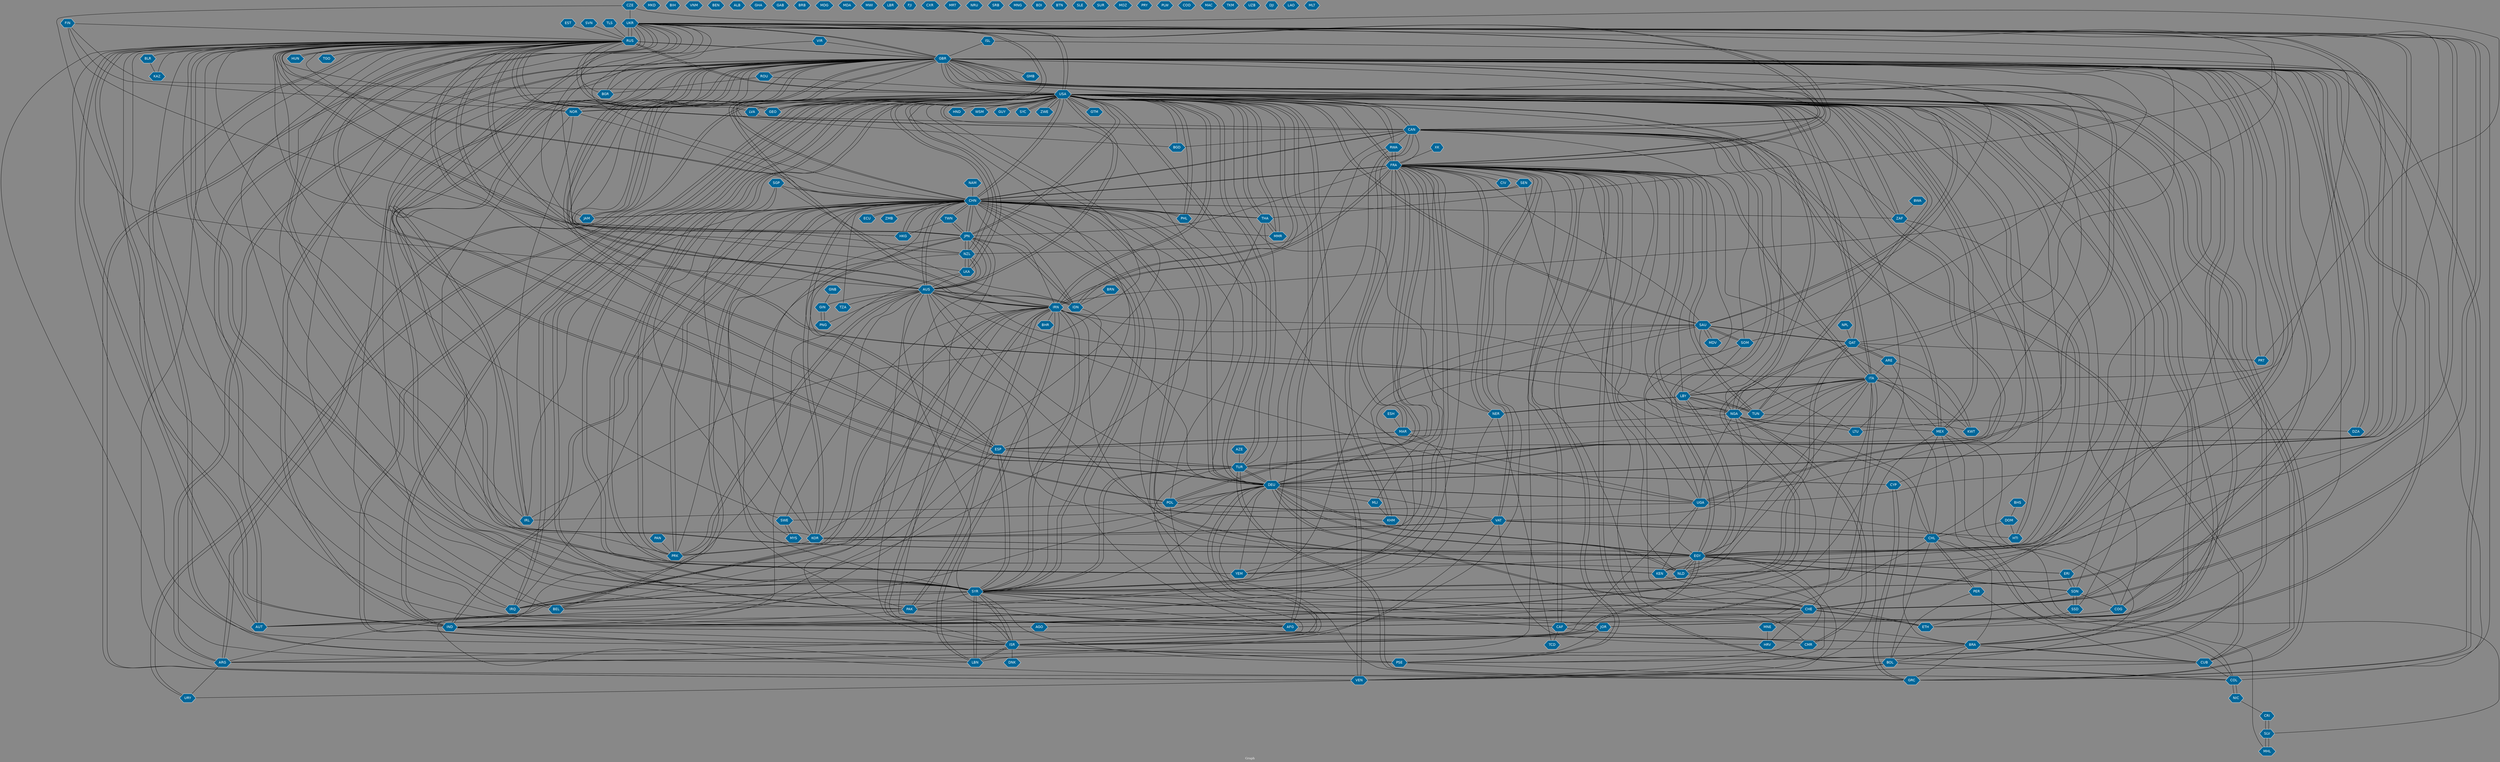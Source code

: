 // Countries together in item graph
graph {
	graph [bgcolor="#888888" fontcolor=white fontsize=12 label="Graph" outputorder=edgesfirst overlap=prism]
	node [color=white fillcolor="#006699" fontcolor=white fontname=Helvetica shape=hexagon style=filled]
	edge [arrowhead=open color=black fontcolor=white fontname=Courier fontsize=12]
		UKR [label=UKR]
		RUS [label=RUS]
		GBR [label=GBR]
		USA [label=USA]
		IRN [label=IRN]
		ZAF [label=ZAF]
		VAT [label=VAT]
		LBN [label=LBN]
		ARG [label=ARG]
		CHE [label=CHE]
		SYR [label=SYR]
		CHN [label=CHN]
		DZA [label=DZA]
		PRK [label=PRK]
		AUS [label=AUS]
		IRL [label=IRL]
		ESP [label=ESP]
		VEN [label=VEN]
		IND [label=IND]
		FRA [label=FRA]
		THA [label=THA]
		CMR [label=CMR]
		NGA [label=NGA]
		JPN [label=JPN]
		KWT [label=KWT]
		ARE [label=ARE]
		YEM [label=YEM]
		BEL [label=BEL]
		ZWE [label=ZWE]
		ITA [label=ITA]
		PHL [label=PHL]
		NOR [label=NOR]
		SLV [label=SLV]
		DEU [label=DEU]
		UGA [label=UGA]
		SDN [label=SDN]
		EGY [label=EGY]
		ERI [label=ERI]
		IRQ [label=IRQ]
		MLI [label=MLI]
		MDV [label=MDV]
		SOM [label=SOM]
		MEX [label=MEX]
		PSE [label=PSE]
		ISR [label=ISR]
		TUR [label=TUR]
		PAK [label=PAK]
		MYS [label=MYS]
		KEN [label=KEN]
		TUN [label=TUN]
		MKD [label=MKD]
		CAF [label=CAF]
		IDN [label=IDN]
		COL [label=COL]
		ETH [label=ETH]
		GRC [label=GRC]
		NPL [label=NPL]
		AUT [label=AUT]
		MHL [label=MHL]
		AFG [label=AFG]
		CHL [label=CHL]
		LBY [label=LBY]
		NER [label=NER]
		QAT [label=QAT]
		DNK [label=DNK]
		BIH [label=BIH]
		CUB [label=CUB]
		BRA [label=BRA]
		JOR [label=JOR]
		CAN [label=CAN]
		HTI [label=HTI]
		VNM [label=VNM]
		COG [label=COG]
		EST [label=EST]
		KOR [label=KOR]
		SSD [label=SSD]
		GEO [label=GEO]
		CYP [label=CYP]
		RWA [label=RWA]
		LKA [label=LKA]
		PER [label=PER]
		BEN [label=BEN]
		NLD [label=NLD]
		JAM [label=JAM]
		BGD [label=BGD]
		ALB [label=ALB]
		LTU [label=LTU]
		KHM [label=KHM]
		PNG [label=PNG]
		GHA [label=GHA]
		ECU [label=ECU]
		POL [label=POL]
		HKG [label=HKG]
		CRI [label=CRI]
		SWE [label=SWE]
		GAB [label=GAB]
		BHR [label=BHR]
		BRB [label=BRB]
		MDG [label=MDG]
		PAN [label=PAN]
		MAR [label=MAR]
		XK [label=XK]
		TWN [label=TWN]
		GMB [label=GMB]
		MDA [label=MDA]
		BOL [label=BOL]
		PRT [label=PRT]
		MWI [label=MWI]
		GTM [label=GTM]
		LBR [label=LBR]
		SGP [label=SGP]
		SVN [label=SVN]
		HUN [label=HUN]
		SAU [label=SAU]
		URY [label=URY]
		MMR [label=MMR]
		GIN [label=GIN]
		ROU [label=ROU]
		BGR [label=BGR]
		CZE [label=CZE]
		FJI [label=FJI]
		ZMB [label=ZMB]
		"CXR " [label="CXR "]
		TZA [label=TZA]
		VIR [label=VIR]
		FIN [label=FIN]
		NZL [label=NZL]
		TCD [label=TCD]
		SEN [label=SEN]
		MRT [label=MRT]
		ISL [label=ISL]
		HND [label=HND]
		WSM [label=WSM]
		NRU [label=NRU]
		CIV [label=CIV]
		AZE [label=AZE]
		SRB [label=SRB]
		GUY [label=GUY]
		MNG [label=MNG]
		TLS [label=TLS]
		DOM [label=DOM]
		BDI [label=BDI]
		KAZ [label=KAZ]
		BRN [label=BRN]
		TGO [label=TGO]
		BHS [label=BHS]
		BTN [label=BTN]
		SLE [label=SLE]
		SUR [label=SUR]
		ESH [label=ESH]
		NIC [label=NIC]
		HRV [label=HRV]
		MOZ [label=MOZ]
		PRY [label=PRY]
		PLW [label=PLW]
		BLR [label=BLR]
		SYC [label=SYC]
		NAM [label=NAM]
		BWA [label=BWA]
		MNE [label=MNE]
		COD [label=COD]
		LVA [label=LVA]
		GNB [label=GNB]
		MAC [label=MAC]
		TKM [label=TKM]
		UZB [label=UZB]
		AGO [label=AGO]
		DJI [label=DJI]
		LAO [label=LAO]
		MLT [label=MLT]
			CHL -- ITA [weight=1]
			UGA -- USA [weight=7]
			TUN -- IRN [weight=1]
			HKG -- GBR [weight=1]
			USA -- CYP [weight=1]
			GRC -- USA [weight=1]
			FRA -- IRN [weight=3]
			DEU -- POL [weight=1]
			CHN -- IRQ [weight=1]
			AFG -- RUS [weight=2]
			THA -- USA [weight=1]
			NER -- IND [weight=1]
			SVN -- RUS [weight=1]
			NOR -- GBR [weight=1]
			CHL -- SEN [weight=1]
			EGY -- DEU [weight=1]
			GBR -- DZA [weight=1]
			SYR -- TUR [weight=2]
			ETH -- CHE [weight=11]
			CHE -- ITA [weight=1]
			SEN -- CHN [weight=2]
			MAR -- ESP [weight=3]
			VAT -- POL [weight=1]
			MLI -- FRA [weight=1]
			SAU -- LTU [weight=1]
			NZL -- JPN [weight=1]
			ARG -- TUR [weight=1]
			CHE -- USA [weight=4]
			MYS -- SWE [weight=1]
			IND -- CHN [weight=11]
			USA -- SSD [weight=1]
			CHN -- PRK [weight=8]
			BGD -- GBR [weight=1]
			UKR -- AUT [weight=3]
			RUS -- GEO [weight=2]
			USA -- YEM [weight=6]
			JPN -- TWN [weight=2]
			IND -- ARE [weight=1]
			ARG -- URY [weight=1]
			SDN -- EGY [weight=2]
			IRN -- AUS [weight=1]
			JPN -- NZL [weight=3]
			USA -- UKR [weight=48]
			YEM -- FRA [weight=1]
			FIN -- USA [weight=1]
			NGA -- MAR [weight=1]
			ROU -- USA [weight=1]
			AUS -- DEU [weight=1]
			KOR -- PRK [weight=4]
			NGA -- USA [weight=4]
			USA -- IRQ [weight=2]
			KOR -- USA [weight=3]
			EGY -- ITA [weight=1]
			GBR -- SOM [weight=1]
			MAR -- BEL [weight=1]
			EGY -- PSE [weight=1]
			JAM -- GBR [weight=2]
			EGY -- YEM [weight=1]
			QAT -- ARE [weight=1]
			KWT -- ITA [weight=1]
			POL -- FRA [weight=1]
			FRA -- LBY [weight=1]
			CHN -- IND [weight=6]
			TUR -- GRC [weight=1]
			TUN -- LBY [weight=6]
			KOR -- VAT [weight=1]
			LBY -- NER [weight=2]
			USA -- SYR [weight=13]
			IRN -- AUT [weight=1]
			JPN -- ISR [weight=2]
			RWA -- FRA [weight=11]
			RUS -- TGO [weight=1]
			FIN -- NZL [weight=1]
			FRA -- SAU [weight=1]
			GBR -- IND [weight=6]
			TUN -- ITA [weight=1]
			SDN -- COG [weight=1]
			RUS -- BEL [weight=2]
			UGA -- SWE [weight=1]
			LBN -- SYR [weight=9]
			ESP -- SYR [weight=1]
			RUS -- NLD [weight=1]
			CHN -- FRA [weight=2]
			ERI -- SDN [weight=2]
			GRC -- UKR [weight=1]
			IRN -- SYR [weight=4]
			SDN -- ETH [weight=1]
			AUS -- KOR [weight=2]
			USA -- RUS [weight=39]
			NGA -- GBR [weight=4]
			KEN -- USA [weight=1]
			CHL -- VAT [weight=1]
			IDN -- AUS [weight=8]
			IRN -- RUS [weight=1]
			USA -- ZAF [weight=1]
			ARE -- QAT [weight=2]
			RUS -- AGO [weight=1]
			UKR -- JPN [weight=1]
			FRA -- CHL [weight=1]
			MNE -- HRV [weight=1]
			FIN -- NOR [weight=1]
			SGP -- CHN [weight=1]
			TLS -- RUS [weight=1]
			HTI -- USA [weight=3]
			LTU -- UKR [weight=1]
			FRA -- SYR [weight=3]
			MEX -- USA [weight=15]
			CAN -- CUB [weight=2]
			CZE -- AUS [weight=1]
			USA -- GRC [weight=1]
			EGY -- IRN [weight=2]
			IDN -- CHN [weight=1]
			DEU -- AUT [weight=2]
			VEN -- URY [weight=1]
			MEX -- MHL [weight=1]
			GBR -- USA [weight=16]
			CHE -- AGO [weight=1]
			BRA -- USA [weight=1]
			GBR -- PRK [weight=1]
			LBY -- ITA [weight=1]
			SLV -- MHL [weight=1]
			VEN -- BOL [weight=1]
			USA -- ISR [weight=15]
			SYR -- USA [weight=20]
			SYR -- IRQ [weight=1]
			ISR -- JOR [weight=6]
			USA -- NER [weight=1]
			AUS -- PRK [weight=4]
			RUS -- JPN [weight=1]
			GBR -- ERI [weight=1]
			ITA -- LBY [weight=2]
			ISR -- SYR [weight=7]
			AFG -- CHN [weight=1]
			IRQ -- USA [weight=6]
			CAF -- FRA [weight=11]
			SYR -- ISR [weight=2]
			USA -- POL [weight=1]
			NZL -- AUS [weight=2]
			FRA -- POL [weight=1]
			QAT -- SYR [weight=1]
			PRT -- GBR [weight=1]
			ARG -- GBR [weight=2]
			USA -- PSE [weight=1]
			USA -- IND [weight=7]
			PSE -- SYR [weight=1]
			CHE -- DEU [weight=2]
			EGY -- NLD [weight=2]
			CAN -- MEX [weight=5]
			UGA -- CHN [weight=1]
			USA -- VEN [weight=10]
			RUS -- BLR [weight=1]
			FRA -- NGA [weight=1]
			TUR -- CYP [weight=1]
			PHL -- CHN [weight=10]
			JOR -- USA [weight=3]
			BLR -- KAZ [weight=1]
			MEX -- CUB [weight=1]
			TUR -- RUS [weight=12]
			RUS -- ESP [weight=1]
			USA -- JOR [weight=2]
			SLV -- CRI [weight=6]
			CHN -- TZA [weight=1]
			TUR -- SYR [weight=4]
			CAN -- ZAF [weight=1]
			MEX -- CAN [weight=1]
			MEX -- VEN [weight=1]
			CAN -- USA [weight=7]
			GBR -- YEM [weight=1]
			SWE -- IRN [weight=1]
			RUS -- TUR [weight=5]
			BGR -- RUS [weight=1]
			ISR -- FRA [weight=2]
			TUR -- DEU [weight=1]
			ISR -- PSE [weight=17]
			SYR -- QAT [weight=1]
			PRK -- DEU [weight=1]
			FRA -- YEM [weight=1]
			THA -- TUR [weight=1]
			FRA -- MAR [weight=6]
			PAK -- NGA [weight=1]
			CUB -- RUS [weight=2]
			SOM -- UGA [weight=1]
			SYR -- PAK [weight=2]
			USA -- LKA [weight=4]
			QAT -- KWT [weight=1]
			CAN -- RUS [weight=4]
			CHN -- JAM [weight=1]
			ISR -- IRN [weight=5]
			SYR -- LBN [weight=4]
			SYC -- USA [weight=1]
			EST -- RUS [weight=1]
			CHE -- ETH [weight=11]
			RUS -- IRN [weight=1]
			RUS -- ISR [weight=1]
			PAK -- CHN [weight=1]
			GBR -- GRC [weight=3]
			NOR -- IRL [weight=1]
			EGY -- CAN [weight=3]
			TUR -- USA [weight=1]
			CHN -- ESP [weight=4]
			NER -- LBY [weight=2]
			CHN -- ZMB [weight=1]
			SYR -- IRN [weight=1]
			USA -- IRN [weight=19]
			CMR -- FRA [weight=1]
			RWA -- GBR [weight=1]
			SOM -- LBY [weight=1]
			IDN -- SYR [weight=1]
			VAT -- CHL [weight=2]
			SYR -- BEL [weight=1]
			CHL -- PER [weight=1]
			UKR -- VEN [weight=2]
			CHN -- SEN [weight=1]
			AUS -- USA [weight=6]
			GBR -- JAM [weight=1]
			PSE -- USA [weight=3]
			CAN -- KHM [weight=2]
			EGY -- ISR [weight=3]
			PAN -- PRK [weight=2]
			DEU -- CHN [weight=1]
			FRA -- CAN [weight=1]
			CHE -- GBR [weight=1]
			GBR -- NLD [weight=1]
			LBY -- NGA [weight=1]
			MMR -- THA [weight=2]
			IDN -- JPN [weight=1]
			USA -- HTI [weight=4]
			DEU -- RWA [weight=1]
			JPN -- PRK [weight=2]
			AZE -- TUR [weight=1]
			DEU -- EGY [weight=3]
			AUS -- ISR [weight=2]
			ECU -- CHN [weight=1]
			CHN -- JPN [weight=18]
			LKA -- NZL [weight=1]
			GRC -- CYP [weight=1]
			IRQ -- SYR [weight=5]
			PSE -- ISR [weight=16]
			ISR -- USA [weight=10]
			DEU -- GRC [weight=1]
			USA -- HND [weight=1]
			GBR -- RUS [weight=4]
			JPN -- AUS [weight=1]
			USA -- NOR [weight=1]
			AUS -- IDN [weight=9]
			GBR -- AUS [weight=1]
			PNG -- GIN [weight=5]
			GBR -- SYR [weight=8]
			KEN -- GBR [weight=1]
			GIN -- PNG [weight=3]
			PSE -- FRA [weight=1]
			CHN -- THA [weight=2]
			CAN -- RWA [weight=1]
			THA -- MMR [weight=1]
			GBR -- BRA [weight=1]
			RUS -- EGY [weight=4]
			CHN -- KEN [weight=2]
			UGA -- GBR [weight=2]
			IND -- QAT [weight=3]
			CAF -- TCD [weight=1]
			CAN -- SOM [weight=1]
			IND -- LBN [weight=1]
			THA -- BEL [weight=1]
			ITA -- IND [weight=11]
			BRA -- GRC [weight=1]
			CRI -- SLV [weight=2]
			VAT -- HTI [weight=1]
			SYR -- CHN [weight=3]
			TUR -- UKR [weight=3]
			NLD -- EGY [weight=1]
			IND -- LKA [weight=1]
			SYR -- JOR [weight=3]
			NLD -- SYR [weight=1]
			EGY -- SDN [weight=1]
			USA -- BGD [weight=1]
			NIC -- CRI [weight=2]
			USA -- JPN [weight=10]
			USA -- MEX [weight=17]
			CHE -- HRV [weight=1]
			NGA -- LTU [weight=1]
			POL -- UKR [weight=2]
			NZL -- LKA [weight=1]
			SAU -- QAT [weight=1]
			USA -- GUY [weight=1]
			PER -- COL [weight=1]
			IRN -- SAU [weight=1]
			GTM -- USA [weight=1]
			GRC -- GBR [weight=1]
			CHL -- BOL [weight=1]
			LBY -- EGY [weight=2]
			FRA -- LBN [weight=1]
			GBR -- EGY [weight=2]
			COL -- BOL [weight=1]
			ZAF -- UGA [weight=1]
			VAT -- HRV [weight=1]
			LKA -- USA [weight=4]
			RUS -- KOR [weight=1]
			USA -- ARG [weight=2]
			USA -- DEU [weight=8]
			AUS -- IRN [weight=1]
			UKR -- DEU [weight=10]
			IND -- BRA [weight=1]
			USA -- UGA [weight=10]
			MEX -- SLV [weight=1]
			USA -- CAN [weight=9]
			FRA -- RWA [weight=6]
			RUS -- IRL [weight=2]
			BHS -- DOM [weight=1]
			NGA -- UGA [weight=1]
			NZL -- CAN [weight=1]
			UKR -- CHN [weight=1]
			BOL -- FRA [weight=1]
			FRA -- VAT [weight=1]
			CUB -- COL [weight=1]
			USA -- IRL [weight=4]
			EGY -- UKR [weight=1]
			NGA -- ITA [weight=1]
			NGA -- KWT [weight=1]
			BGR -- GBR [weight=1]
			SAU -- SOM [weight=1]
			PHL -- DEU [weight=1]
			USA -- PHL [weight=2]
			GBR -- COG [weight=1]
			CHE -- UKR [weight=3]
			USA -- CUB [weight=5]
			GBR -- SAU [weight=2]
			ZWE -- USA [weight=6]
			NER -- TCD [weight=1]
			CUB -- USA [weight=4]
			SWE -- MYS [weight=1]
			CHL -- IND [weight=1]
			FIN -- RUS [weight=1]
			VAT -- DEU [weight=1]
			USA -- CHN [weight=57]
			AFG -- SYR [weight=1]
			CAF -- SYR [weight=1]
			RUS -- NOR [weight=1]
			KEN -- ETH [weight=1]
			NGA -- AUS [weight=2]
			CYP -- GRC [weight=1]
			FRA -- UKR [weight=3]
			BRA -- GBR [weight=1]
			GNB -- GIN [weight=1]
			USA -- IDN [weight=3]
			CHN -- HKG [weight=4]
			DEU -- MLI [weight=2]
			MEX -- BRA [weight=1]
			VEN -- USA [weight=17]
			EGY -- FRA [weight=1]
			USA -- THA [weight=1]
			CHE -- RUS [weight=3]
			VEN -- EGY [weight=1]
			FRA -- SEN [weight=2]
			CHL -- COL [weight=1]
			PER -- CHL [weight=1]
			CHE -- SYR [weight=12]
			DEU -- CHE [weight=1]
			GBR -- ROU [weight=2]
			AFG -- GBR [weight=2]
			CHN -- CAN [weight=2]
			ESH -- MAR [weight=1]
			DEU -- GBR [weight=17]
			ARG -- ESP [weight=1]
			IND -- GBR [weight=11]
			ESP -- GBR [weight=3]
			TUN -- FRA [weight=2]
			CUB -- CAN [weight=4]
			ISR -- DEU [weight=5]
			DOM -- CHL [weight=1]
			CHN -- DEU [weight=3]
			RUS -- DEU [weight=5]
			CHE -- AUT [weight=1]
			KOR -- FRA [weight=1]
			CHN -- ZAF [weight=1]
			USA -- NGA [weight=4]
			UGA -- FRA [weight=1]
			DOM -- HTI [weight=1]
			ARE -- ITA [weight=1]
			PSE -- JOR [weight=1]
			NOR -- CHN [weight=1]
			PAK -- IND [weight=1]
			SAU -- GBR [weight=1]
			UGA -- DEU [weight=1]
			QAT -- PRT [weight=1]
			PRK -- USA [weight=6]
			JPN -- IDN [weight=2]
			EGY -- LBY [weight=1]
			RUS -- AUT [weight=3]
			CAN -- CHN [weight=4]
			ITA -- FRA [weight=3]
			DZA -- GBR [weight=1]
			USA -- AFG [weight=28]
			FRA -- BOL [weight=1]
			UGA -- AUS [weight=1]
			BOL -- COL [weight=1]
			QAT -- USA [weight=2]
			SGP -- IDN [weight=5]
			XK -- FRA [weight=1]
			IRN -- FRA [weight=5]
			LVA -- RUS [weight=1]
			FRA -- NER [weight=2]
			SAU -- MDV [weight=2]
			GBR -- CAN [weight=2]
			IND -- USA [weight=13]
			FRA -- CIV [weight=1]
			CHN -- AUS [weight=2]
			EGY -- KEN [weight=1]
			CHN -- TWN [weight=12]
			USA -- GTM [weight=3]
			GBR -- GMB [weight=1]
			UKR -- TUR [weight=3]
			GBR -- PAK [weight=2]
			URY -- USA [weight=1]
			EGY -- USA [weight=2]
			LKA -- AUS [weight=1]
			GBR -- IRL [weight=3]
			ISL -- GBR [weight=1]
			SYR -- RUS [weight=21]
			VIR -- GBR [weight=1]
			PER -- BOL [weight=1]
			FRA -- MEX [weight=1]
			CAF -- CMR [weight=1]
			KOR -- CHN [weight=3]
			ITA -- GBR [weight=1]
			VAT -- FRA [weight=1]
			MDV -- GBR [weight=1]
			TUN -- USA [weight=2]
			TWN -- JPN [weight=3]
			PAK -- AFG [weight=1]
			IND -- ISR [weight=1]
			FRA -- USA [weight=50]
			USA -- RWA [weight=1]
			PSE -- GRC [weight=2]
			FRA -- GBR [weight=13]
			YEM -- DEU [weight=1]
			KOR -- JPN [weight=1]
			IRN -- IRQ [weight=2]
			CHE -- CAN [weight=1]
			GBR -- CHE [weight=1]
			USA -- CHL [weight=1]
			GUY -- USA [weight=2]
			POL -- IRL [weight=1]
			KHM -- CAN [weight=2]
			BRA -- BOL [weight=1]
			SWE -- RUS [weight=1]
			UKR -- CHE [weight=2]
			JAM -- CHN [weight=2]
			IRN -- CHN [weight=1]
			UKR -- GBR [weight=7]
			NGA -- CMR [weight=2]
			NZL -- USA [weight=1]
			THA -- CHN [weight=3]
			IRN -- BHR [weight=1]
			CHN -- PHL [weight=7]
			CZE -- PRT [weight=1]
			RUS -- UKR [weight=152]
			ITA -- USA [weight=8]
			IND -- ITA [weight=4]
			IRN -- USA [weight=20]
			FRA -- PSE [weight=1]
			UGA -- COG [weight=1]
			QAT -- SAU [weight=1]
			NGA -- MEX [weight=1]
			IRN -- GBR [weight=2]
			MDV -- SAU [weight=1]
			SYR -- CAF [weight=1]
			NLD -- FRA [weight=2]
			USA -- BRA [weight=1]
			CUB -- BRA [weight=2]
			NIC -- COL [weight=1]
			CZE -- UKR [weight=1]
			BEL -- UKR [weight=1]
			USA -- PAK [weight=6]
			GEO -- RUS [weight=1]
			EGY -- ERI [weight=1]
			USA -- AUS [weight=6]
			ISR -- DNK [weight=1]
			DEU -- UKR [weight=9]
			UKR -- RUS [weight=135]
			RUS -- KAZ [weight=2]
			USA -- EGY [weight=2]
			CHL -- BRA [weight=1]
			ZAF -- USA [weight=1]
			NAM -- CHN [weight=1]
			CAN -- UKR [weight=2]
			USA -- LBY [weight=2]
			ETH -- GBR [weight=3]
			SSD -- ETH [weight=1]
			SYR -- ESP [weight=1]
			COL -- NIC [weight=1]
			EGY -- AUS [weight=1]
			FRA -- DEU [weight=4]
			HUN -- RUS [weight=2]
			RUS -- IRQ [weight=1]
			DEU -- TUR [weight=1]
			NOR -- USA [weight=1]
			FRA -- CAF [weight=10]
			RUS -- USA [weight=52]
			ISL -- NLD [weight=1]
			FRA -- ITA [weight=4]
			USA -- MMR [weight=1]
			CHN -- SYR [weight=3]
			JPN -- USA [weight=4]
			BRA -- CHN [weight=1]
			ISR -- EGY [weight=2]
			AUS -- CHN [weight=4]
			USA -- SYC [weight=4]
			SYR -- GBR [weight=16]
			YEM -- SAU [weight=1]
			SSD -- SDN [weight=18]
			RUS -- CHN [weight=4]
			JPN -- KOR [weight=2]
			ERI -- EGY [weight=2]
			MMR -- CHN [weight=2]
			CHE -- FRA [weight=2]
			BRA -- IND [weight=1]
			COL -- ESP [weight=1]
			UKR -- FRA [weight=2]
			GBR -- IRN [weight=1]
			BRA -- CUB [weight=1]
			RUS -- LBN [weight=1]
			AUT -- RUS [weight=2]
			SDN -- ERI [weight=1]
			IRN -- BEL [weight=1]
			VAT -- ARG [weight=2]
			USA -- TUR [weight=2]
			PRK -- CHN [weight=5]
			USA -- LVA [weight=1]
			LBY -- TUN [weight=4]
			CYP -- TUR [weight=1]
			USA -- NZL [weight=1]
			SDN -- SSD [weight=21]
			CHE -- MNE [weight=1]
			ISR -- POL [weight=1]
			AFG -- USA [weight=27]
			UKR -- IRN [weight=1]
			GBR -- ARG [weight=1]
			ROU -- BGR [weight=1]
			KWT -- ARE [weight=1]
			LTU -- USA [weight=2]
			AUS -- TZA [weight=1]
			IRN -- ISR [weight=2]
			VEN -- UKR [weight=1]
			COG -- CAF [weight=1]
			USA -- TUN [weight=1]
			BOL -- ITA [weight=1]
			IRL -- CHN [weight=1]
			UGA -- ISR [weight=2]
			JPN -- CHN [weight=18]
			AUS -- GIN [weight=1]
			AUT -- IRN [weight=4]
			BRA -- JPN [weight=1]
			NER -- FRA [weight=4]
			RUS -- CUB [weight=1]
			AUS -- KHM [weight=3]
			POL -- VAT [weight=1]
			AUS -- AFG [weight=1]
			IDN -- USA [weight=3]
			BWA -- ZAF [weight=1]
			TWN -- CHN [weight=15]
			DEU -- RUS [weight=1]
			ROU -- GBR [weight=3]
			IRQ -- IRN [weight=2]
			CHN -- USA [weight=52]
			GRC -- TUR [weight=1]
			UGA -- KEN [weight=1]
			CHN -- GBR [weight=5]
			KOR -- EGY [weight=4]
			VEN -- NLD [weight=1]
			GBR -- CHN [weight=7]
			QAT -- GBR [weight=1]
			RUS -- SYR [weight=25]
			DEU -- SYR [weight=1]
			NPL -- QAT [weight=1]
			DEU -- ITA [weight=1]
			NOR -- SYR [weight=2]
			MLI -- KHM [weight=1]
			EGY -- KOR [weight=3]
			ITA -- VAT [weight=2]
			GBR -- DEU [weight=16]
			ESP -- CHN [weight=4]
			ISR -- LBN [weight=12]
			EGY -- GBR [weight=1]
			UKR -- USA [weight=54]
			GBR -- ESP [weight=5]
			NLD -- NGA [weight=1]
			HKG -- CHN [weight=1]
			GEO -- USA [weight=1]
			BEL -- CHN [weight=6]
			RUS -- HUN [weight=1]
			DEU -- USA [weight=9]
			QAT -- IND [weight=4]
			SYR -- SAU [weight=4]
			AUS -- GBR [weight=3]
			GBR -- IRQ [weight=1]
			TWN -- HKG [weight=1]
			BRN -- IDN [weight=2]
			AUS -- PNG [weight=1]
			CMR -- NGA [weight=1]
			DEU -- FRA [weight=9]
			PAK -- SAU [weight=1]
			ITA -- RUS [weight=4]
			PHL -- USA [weight=3]
			CAN -- EGY [weight=3]
			PAK -- USA [weight=9]
			NZL -- GBR [weight=1]
			LBN -- IRN [weight=3]
			UKR -- POL [weight=4]
			CHN -- KHM [weight=2]
			LVA -- CAN [weight=1]
			BOL -- VEN [weight=1]
			GBR -- FRA [weight=4]
			GBR -- AFG [weight=1]
			NZL -- SYR [weight=1]
			USA -- SAU [weight=4]
			AUT -- UKR [weight=1]
			AUS -- NZL [weight=2]
			SYR -- UKR [weight=1]
			TUN -- DZA [weight=1]
			DEU -- IRN [weight=3]
			ZAF -- COG [weight=1]
			IRL -- GBR [weight=2]
			MHL -- SLV [weight=2]
			MMR -- USA [weight=2]
			JAM -- RUS [weight=2]
			GEO -- UKR [weight=1]
			VAT -- KOR [weight=1]
			SYR -- CHE [weight=18]
			RUS -- CAN [weight=3]
			USA -- GEO [weight=1]
			DEU -- NLD [weight=3]
			UKR -- SYR [weight=1]
			SOM -- SAU [weight=1]
			USA -- ZWE [weight=7]
			DEU -- ISR [weight=3]
			USA -- SDN [weight=1]
			CUB -- VEN [weight=1]
			USA -- PRK [weight=7]
			SGP -- KOR [weight=1]
			ESP -- TUR [weight=1]
			PRK -- AUS [weight=3]
			CHN -- BEL [weight=2]
			USA -- ESP [weight=1]
			EGY -- RUS [weight=7]
			UKR -- CAN [weight=2]
			PAK -- IRN [weight=1]
			COG -- GBR [weight=1]
			NLD -- ITA [weight=1]
			LBN -- ISR [weight=5]
			AUS -- IND [weight=1]
			VIR -- HKG [weight=1]
			UKR -- GEO [weight=1]
			IND -- RUS [weight=3]
			GBR -- TUR [weight=1]
			FRA -- TUN [weight=4]
			USA -- CHE [weight=1]
			YEM -- GBR [weight=4]
			NGA -- FRA [weight=1]
			NLD -- DEU [weight=1]
			AFG -- PAK [weight=7]
			GBR -- UKR [weight=7]
			KEN -- CHN [weight=1]
			YEM -- USA [weight=1]
			JOR -- ISR [weight=4]
			CHN -- RUS [weight=14]
			CHN -- ECU [weight=1]
			RWA -- SYR [weight=1]
			ARG -- USA [weight=1]
			JPN -- RUS [weight=2]
			SGP -- MYS [weight=1]
			CAN -- BGD [weight=1]
			RUS -- GBR [weight=6]
			UKR -- THA [weight=1]
			USA -- WSM [weight=2]
			FRA -- CHN [weight=1]
			USA -- ITA [weight=7]
			JPN -- FRA [weight=1]
			ESP -- MAR [weight=1]
			MAR -- FRA [weight=5]
			USA -- URY [weight=1]
			IRN -- PAK [weight=1]
			IRN -- LBN [weight=2]
			COL -- GBR [weight=1]
			BRA -- ARG [weight=1]
			USA -- GBR [weight=23]
			USA -- FRA [weight=58]
			UKR -- BGR [weight=1]
			ITA -- ESP [weight=1]
			RUS -- ITA [weight=1]
			RUS -- GRC [weight=1]
			GBR -- LKA [weight=1]
			SAU -- USA [weight=1]
			DEU -- UGA [weight=1]
			RUS -- IND [weight=1]
			NGA -- CAN [weight=1]
}